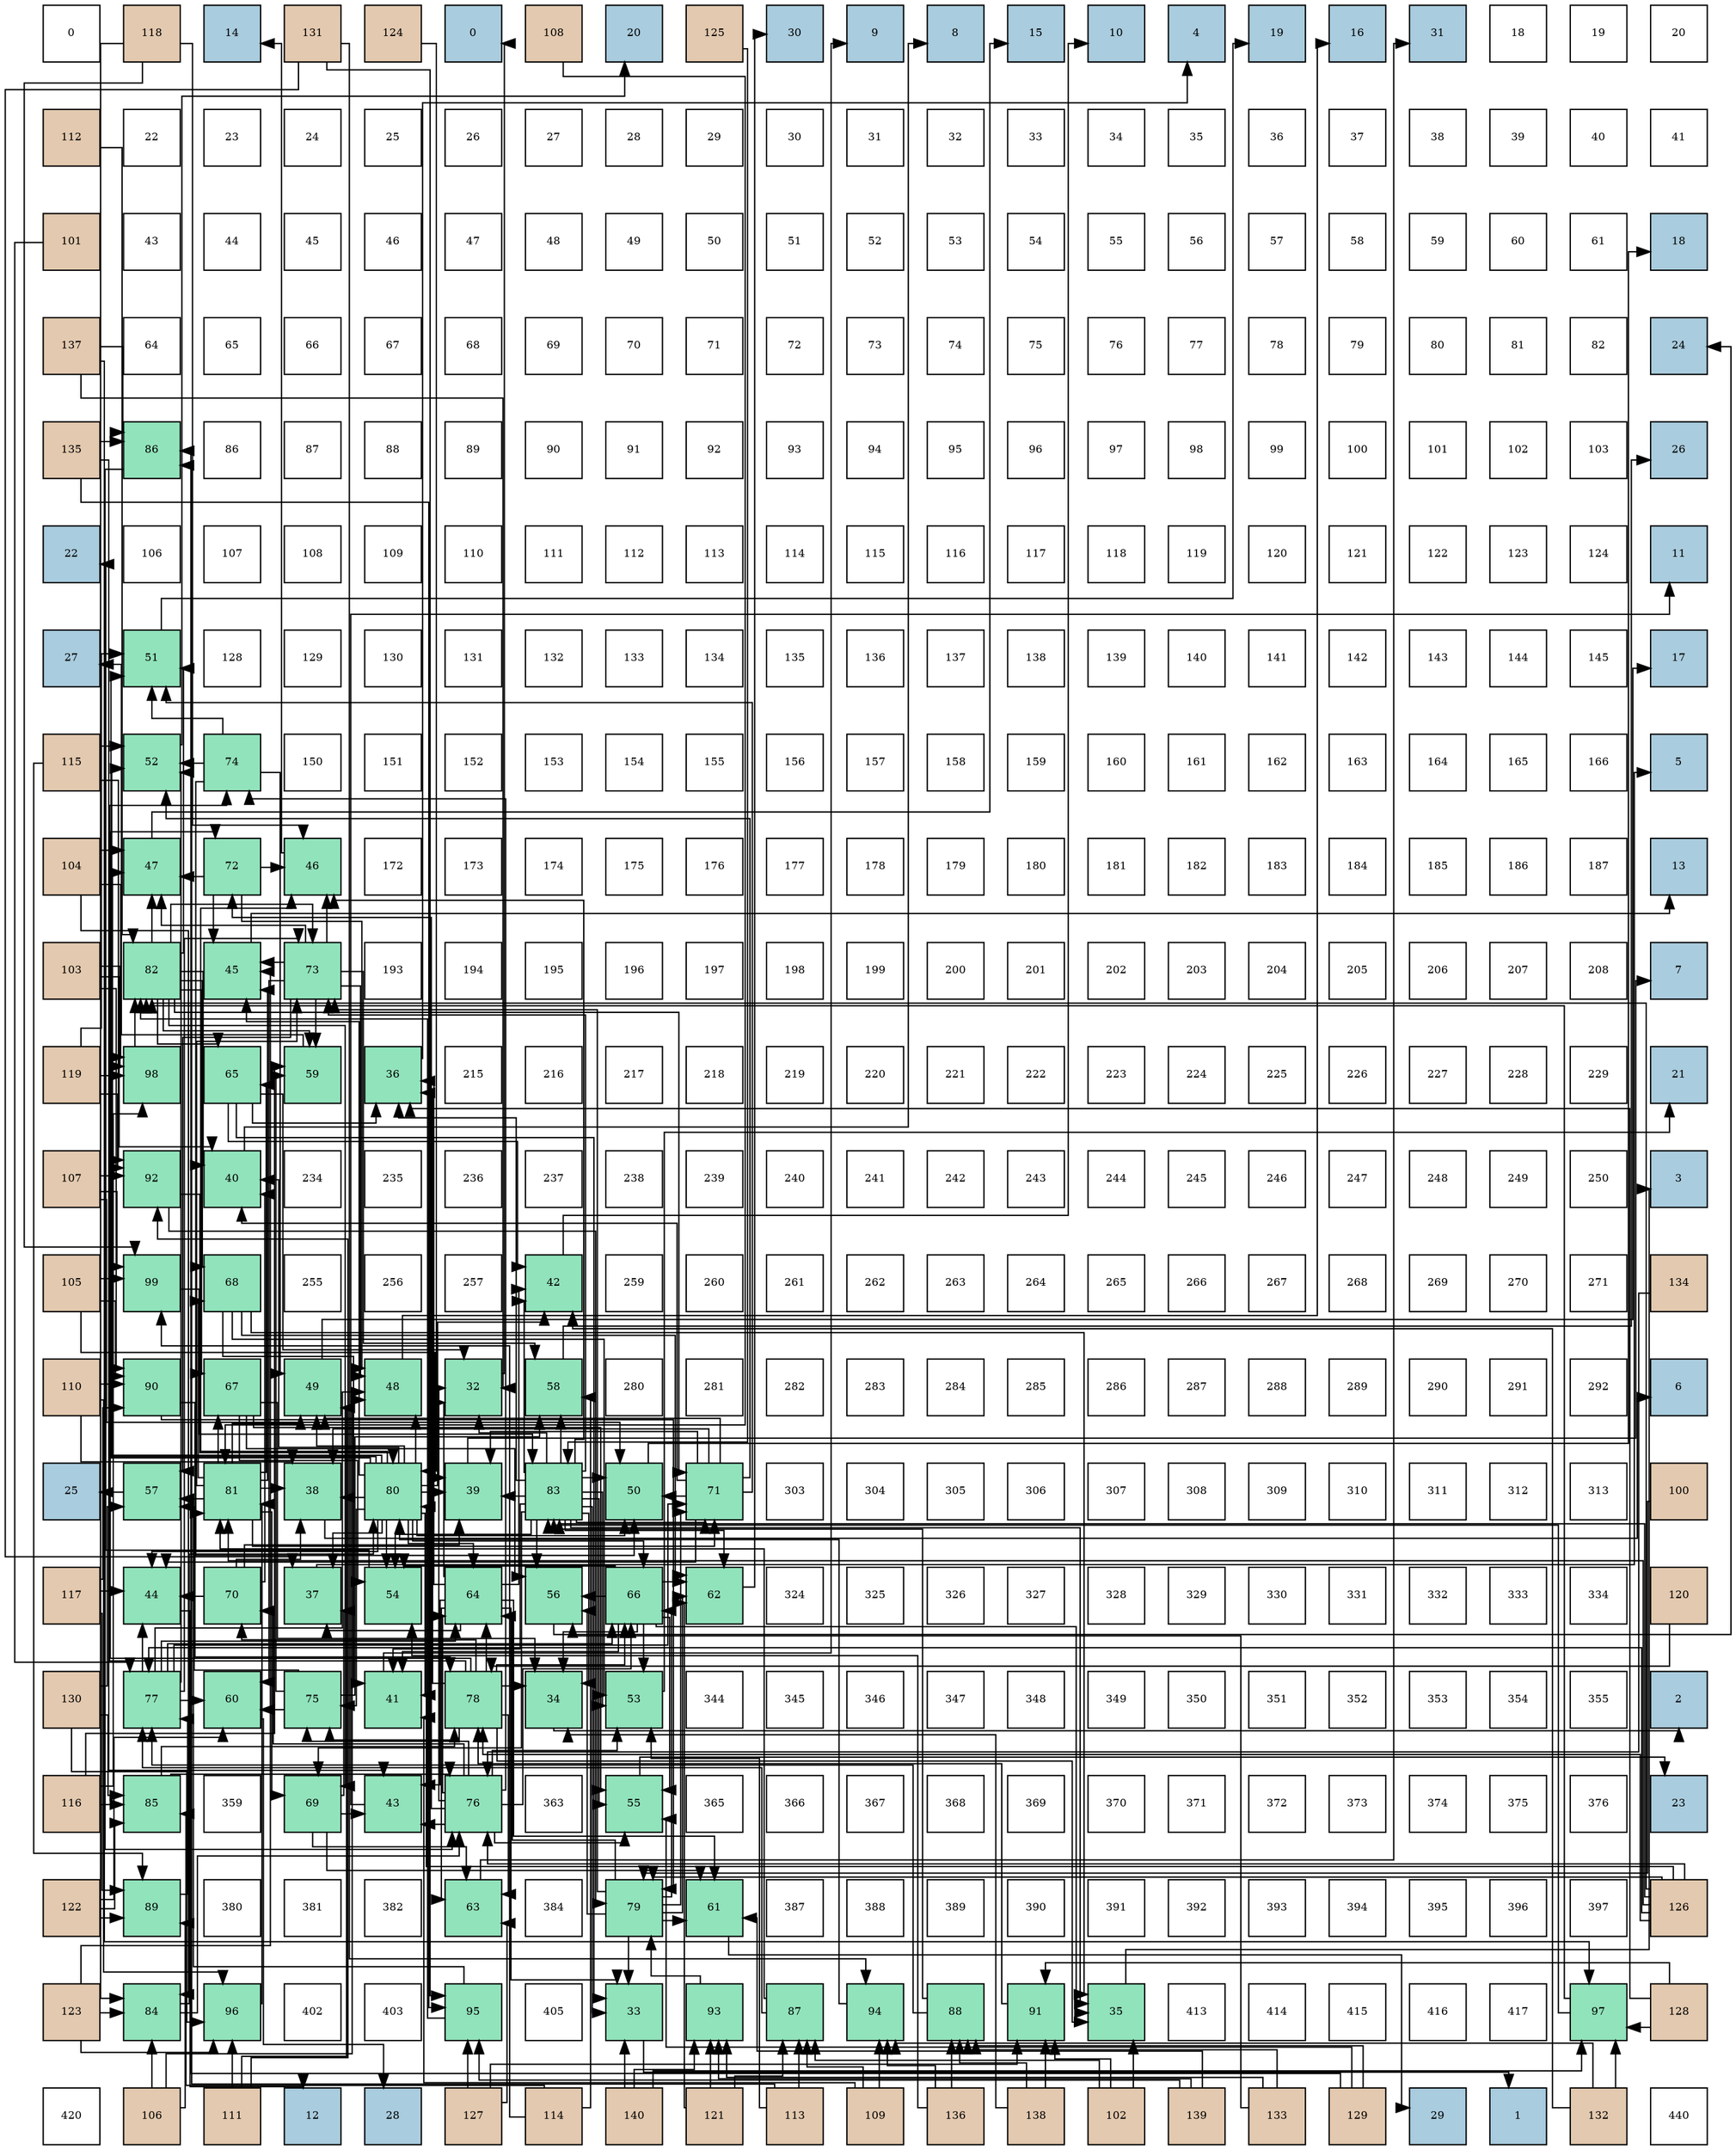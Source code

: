 digraph layout{
 rankdir=TB;
 splines=ortho;
 node [style=filled shape=square fixedsize=true width=0.6];
0[label="0", fontsize=8, fillcolor="#ffffff"];
1[label="118", fontsize=8, fillcolor="#e3c9af"];
2[label="14", fontsize=8, fillcolor="#a9ccde"];
3[label="131", fontsize=8, fillcolor="#e3c9af"];
4[label="124", fontsize=8, fillcolor="#e3c9af"];
5[label="0", fontsize=8, fillcolor="#a9ccde"];
6[label="108", fontsize=8, fillcolor="#e3c9af"];
7[label="20", fontsize=8, fillcolor="#a9ccde"];
8[label="125", fontsize=8, fillcolor="#e3c9af"];
9[label="30", fontsize=8, fillcolor="#a9ccde"];
10[label="9", fontsize=8, fillcolor="#a9ccde"];
11[label="8", fontsize=8, fillcolor="#a9ccde"];
12[label="15", fontsize=8, fillcolor="#a9ccde"];
13[label="10", fontsize=8, fillcolor="#a9ccde"];
14[label="4", fontsize=8, fillcolor="#a9ccde"];
15[label="19", fontsize=8, fillcolor="#a9ccde"];
16[label="16", fontsize=8, fillcolor="#a9ccde"];
17[label="31", fontsize=8, fillcolor="#a9ccde"];
18[label="18", fontsize=8, fillcolor="#ffffff"];
19[label="19", fontsize=8, fillcolor="#ffffff"];
20[label="20", fontsize=8, fillcolor="#ffffff"];
21[label="112", fontsize=8, fillcolor="#e3c9af"];
22[label="22", fontsize=8, fillcolor="#ffffff"];
23[label="23", fontsize=8, fillcolor="#ffffff"];
24[label="24", fontsize=8, fillcolor="#ffffff"];
25[label="25", fontsize=8, fillcolor="#ffffff"];
26[label="26", fontsize=8, fillcolor="#ffffff"];
27[label="27", fontsize=8, fillcolor="#ffffff"];
28[label="28", fontsize=8, fillcolor="#ffffff"];
29[label="29", fontsize=8, fillcolor="#ffffff"];
30[label="30", fontsize=8, fillcolor="#ffffff"];
31[label="31", fontsize=8, fillcolor="#ffffff"];
32[label="32", fontsize=8, fillcolor="#ffffff"];
33[label="33", fontsize=8, fillcolor="#ffffff"];
34[label="34", fontsize=8, fillcolor="#ffffff"];
35[label="35", fontsize=8, fillcolor="#ffffff"];
36[label="36", fontsize=8, fillcolor="#ffffff"];
37[label="37", fontsize=8, fillcolor="#ffffff"];
38[label="38", fontsize=8, fillcolor="#ffffff"];
39[label="39", fontsize=8, fillcolor="#ffffff"];
40[label="40", fontsize=8, fillcolor="#ffffff"];
41[label="41", fontsize=8, fillcolor="#ffffff"];
42[label="101", fontsize=8, fillcolor="#e3c9af"];
43[label="43", fontsize=8, fillcolor="#ffffff"];
44[label="44", fontsize=8, fillcolor="#ffffff"];
45[label="45", fontsize=8, fillcolor="#ffffff"];
46[label="46", fontsize=8, fillcolor="#ffffff"];
47[label="47", fontsize=8, fillcolor="#ffffff"];
48[label="48", fontsize=8, fillcolor="#ffffff"];
49[label="49", fontsize=8, fillcolor="#ffffff"];
50[label="50", fontsize=8, fillcolor="#ffffff"];
51[label="51", fontsize=8, fillcolor="#ffffff"];
52[label="52", fontsize=8, fillcolor="#ffffff"];
53[label="53", fontsize=8, fillcolor="#ffffff"];
54[label="54", fontsize=8, fillcolor="#ffffff"];
55[label="55", fontsize=8, fillcolor="#ffffff"];
56[label="56", fontsize=8, fillcolor="#ffffff"];
57[label="57", fontsize=8, fillcolor="#ffffff"];
58[label="58", fontsize=8, fillcolor="#ffffff"];
59[label="59", fontsize=8, fillcolor="#ffffff"];
60[label="60", fontsize=8, fillcolor="#ffffff"];
61[label="61", fontsize=8, fillcolor="#ffffff"];
62[label="18", fontsize=8, fillcolor="#a9ccde"];
63[label="137", fontsize=8, fillcolor="#e3c9af"];
64[label="64", fontsize=8, fillcolor="#ffffff"];
65[label="65", fontsize=8, fillcolor="#ffffff"];
66[label="66", fontsize=8, fillcolor="#ffffff"];
67[label="67", fontsize=8, fillcolor="#ffffff"];
68[label="68", fontsize=8, fillcolor="#ffffff"];
69[label="69", fontsize=8, fillcolor="#ffffff"];
70[label="70", fontsize=8, fillcolor="#ffffff"];
71[label="71", fontsize=8, fillcolor="#ffffff"];
72[label="72", fontsize=8, fillcolor="#ffffff"];
73[label="73", fontsize=8, fillcolor="#ffffff"];
74[label="74", fontsize=8, fillcolor="#ffffff"];
75[label="75", fontsize=8, fillcolor="#ffffff"];
76[label="76", fontsize=8, fillcolor="#ffffff"];
77[label="77", fontsize=8, fillcolor="#ffffff"];
78[label="78", fontsize=8, fillcolor="#ffffff"];
79[label="79", fontsize=8, fillcolor="#ffffff"];
80[label="80", fontsize=8, fillcolor="#ffffff"];
81[label="81", fontsize=8, fillcolor="#ffffff"];
82[label="82", fontsize=8, fillcolor="#ffffff"];
83[label="24", fontsize=8, fillcolor="#a9ccde"];
84[label="135", fontsize=8, fillcolor="#e3c9af"];
85[label="86", fontsize=8, fillcolor="#91e3bb"];
86[label="86", fontsize=8, fillcolor="#ffffff"];
87[label="87", fontsize=8, fillcolor="#ffffff"];
88[label="88", fontsize=8, fillcolor="#ffffff"];
89[label="89", fontsize=8, fillcolor="#ffffff"];
90[label="90", fontsize=8, fillcolor="#ffffff"];
91[label="91", fontsize=8, fillcolor="#ffffff"];
92[label="92", fontsize=8, fillcolor="#ffffff"];
93[label="93", fontsize=8, fillcolor="#ffffff"];
94[label="94", fontsize=8, fillcolor="#ffffff"];
95[label="95", fontsize=8, fillcolor="#ffffff"];
96[label="96", fontsize=8, fillcolor="#ffffff"];
97[label="97", fontsize=8, fillcolor="#ffffff"];
98[label="98", fontsize=8, fillcolor="#ffffff"];
99[label="99", fontsize=8, fillcolor="#ffffff"];
100[label="100", fontsize=8, fillcolor="#ffffff"];
101[label="101", fontsize=8, fillcolor="#ffffff"];
102[label="102", fontsize=8, fillcolor="#ffffff"];
103[label="103", fontsize=8, fillcolor="#ffffff"];
104[label="26", fontsize=8, fillcolor="#a9ccde"];
105[label="22", fontsize=8, fillcolor="#a9ccde"];
106[label="106", fontsize=8, fillcolor="#ffffff"];
107[label="107", fontsize=8, fillcolor="#ffffff"];
108[label="108", fontsize=8, fillcolor="#ffffff"];
109[label="109", fontsize=8, fillcolor="#ffffff"];
110[label="110", fontsize=8, fillcolor="#ffffff"];
111[label="111", fontsize=8, fillcolor="#ffffff"];
112[label="112", fontsize=8, fillcolor="#ffffff"];
113[label="113", fontsize=8, fillcolor="#ffffff"];
114[label="114", fontsize=8, fillcolor="#ffffff"];
115[label="115", fontsize=8, fillcolor="#ffffff"];
116[label="116", fontsize=8, fillcolor="#ffffff"];
117[label="117", fontsize=8, fillcolor="#ffffff"];
118[label="118", fontsize=8, fillcolor="#ffffff"];
119[label="119", fontsize=8, fillcolor="#ffffff"];
120[label="120", fontsize=8, fillcolor="#ffffff"];
121[label="121", fontsize=8, fillcolor="#ffffff"];
122[label="122", fontsize=8, fillcolor="#ffffff"];
123[label="123", fontsize=8, fillcolor="#ffffff"];
124[label="124", fontsize=8, fillcolor="#ffffff"];
125[label="11", fontsize=8, fillcolor="#a9ccde"];
126[label="27", fontsize=8, fillcolor="#a9ccde"];
127[label="51", fontsize=8, fillcolor="#91e3bb"];
128[label="128", fontsize=8, fillcolor="#ffffff"];
129[label="129", fontsize=8, fillcolor="#ffffff"];
130[label="130", fontsize=8, fillcolor="#ffffff"];
131[label="131", fontsize=8, fillcolor="#ffffff"];
132[label="132", fontsize=8, fillcolor="#ffffff"];
133[label="133", fontsize=8, fillcolor="#ffffff"];
134[label="134", fontsize=8, fillcolor="#ffffff"];
135[label="135", fontsize=8, fillcolor="#ffffff"];
136[label="136", fontsize=8, fillcolor="#ffffff"];
137[label="137", fontsize=8, fillcolor="#ffffff"];
138[label="138", fontsize=8, fillcolor="#ffffff"];
139[label="139", fontsize=8, fillcolor="#ffffff"];
140[label="140", fontsize=8, fillcolor="#ffffff"];
141[label="141", fontsize=8, fillcolor="#ffffff"];
142[label="142", fontsize=8, fillcolor="#ffffff"];
143[label="143", fontsize=8, fillcolor="#ffffff"];
144[label="144", fontsize=8, fillcolor="#ffffff"];
145[label="145", fontsize=8, fillcolor="#ffffff"];
146[label="17", fontsize=8, fillcolor="#a9ccde"];
147[label="115", fontsize=8, fillcolor="#e3c9af"];
148[label="52", fontsize=8, fillcolor="#91e3bb"];
149[label="74", fontsize=8, fillcolor="#91e3bb"];
150[label="150", fontsize=8, fillcolor="#ffffff"];
151[label="151", fontsize=8, fillcolor="#ffffff"];
152[label="152", fontsize=8, fillcolor="#ffffff"];
153[label="153", fontsize=8, fillcolor="#ffffff"];
154[label="154", fontsize=8, fillcolor="#ffffff"];
155[label="155", fontsize=8, fillcolor="#ffffff"];
156[label="156", fontsize=8, fillcolor="#ffffff"];
157[label="157", fontsize=8, fillcolor="#ffffff"];
158[label="158", fontsize=8, fillcolor="#ffffff"];
159[label="159", fontsize=8, fillcolor="#ffffff"];
160[label="160", fontsize=8, fillcolor="#ffffff"];
161[label="161", fontsize=8, fillcolor="#ffffff"];
162[label="162", fontsize=8, fillcolor="#ffffff"];
163[label="163", fontsize=8, fillcolor="#ffffff"];
164[label="164", fontsize=8, fillcolor="#ffffff"];
165[label="165", fontsize=8, fillcolor="#ffffff"];
166[label="166", fontsize=8, fillcolor="#ffffff"];
167[label="5", fontsize=8, fillcolor="#a9ccde"];
168[label="104", fontsize=8, fillcolor="#e3c9af"];
169[label="47", fontsize=8, fillcolor="#91e3bb"];
170[label="72", fontsize=8, fillcolor="#91e3bb"];
171[label="46", fontsize=8, fillcolor="#91e3bb"];
172[label="172", fontsize=8, fillcolor="#ffffff"];
173[label="173", fontsize=8, fillcolor="#ffffff"];
174[label="174", fontsize=8, fillcolor="#ffffff"];
175[label="175", fontsize=8, fillcolor="#ffffff"];
176[label="176", fontsize=8, fillcolor="#ffffff"];
177[label="177", fontsize=8, fillcolor="#ffffff"];
178[label="178", fontsize=8, fillcolor="#ffffff"];
179[label="179", fontsize=8, fillcolor="#ffffff"];
180[label="180", fontsize=8, fillcolor="#ffffff"];
181[label="181", fontsize=8, fillcolor="#ffffff"];
182[label="182", fontsize=8, fillcolor="#ffffff"];
183[label="183", fontsize=8, fillcolor="#ffffff"];
184[label="184", fontsize=8, fillcolor="#ffffff"];
185[label="185", fontsize=8, fillcolor="#ffffff"];
186[label="186", fontsize=8, fillcolor="#ffffff"];
187[label="187", fontsize=8, fillcolor="#ffffff"];
188[label="13", fontsize=8, fillcolor="#a9ccde"];
189[label="103", fontsize=8, fillcolor="#e3c9af"];
190[label="82", fontsize=8, fillcolor="#91e3bb"];
191[label="45", fontsize=8, fillcolor="#91e3bb"];
192[label="73", fontsize=8, fillcolor="#91e3bb"];
193[label="193", fontsize=8, fillcolor="#ffffff"];
194[label="194", fontsize=8, fillcolor="#ffffff"];
195[label="195", fontsize=8, fillcolor="#ffffff"];
196[label="196", fontsize=8, fillcolor="#ffffff"];
197[label="197", fontsize=8, fillcolor="#ffffff"];
198[label="198", fontsize=8, fillcolor="#ffffff"];
199[label="199", fontsize=8, fillcolor="#ffffff"];
200[label="200", fontsize=8, fillcolor="#ffffff"];
201[label="201", fontsize=8, fillcolor="#ffffff"];
202[label="202", fontsize=8, fillcolor="#ffffff"];
203[label="203", fontsize=8, fillcolor="#ffffff"];
204[label="204", fontsize=8, fillcolor="#ffffff"];
205[label="205", fontsize=8, fillcolor="#ffffff"];
206[label="206", fontsize=8, fillcolor="#ffffff"];
207[label="207", fontsize=8, fillcolor="#ffffff"];
208[label="208", fontsize=8, fillcolor="#ffffff"];
209[label="7", fontsize=8, fillcolor="#a9ccde"];
210[label="119", fontsize=8, fillcolor="#e3c9af"];
211[label="98", fontsize=8, fillcolor="#91e3bb"];
212[label="65", fontsize=8, fillcolor="#91e3bb"];
213[label="59", fontsize=8, fillcolor="#91e3bb"];
214[label="36", fontsize=8, fillcolor="#91e3bb"];
215[label="215", fontsize=8, fillcolor="#ffffff"];
216[label="216", fontsize=8, fillcolor="#ffffff"];
217[label="217", fontsize=8, fillcolor="#ffffff"];
218[label="218", fontsize=8, fillcolor="#ffffff"];
219[label="219", fontsize=8, fillcolor="#ffffff"];
220[label="220", fontsize=8, fillcolor="#ffffff"];
221[label="221", fontsize=8, fillcolor="#ffffff"];
222[label="222", fontsize=8, fillcolor="#ffffff"];
223[label="223", fontsize=8, fillcolor="#ffffff"];
224[label="224", fontsize=8, fillcolor="#ffffff"];
225[label="225", fontsize=8, fillcolor="#ffffff"];
226[label="226", fontsize=8, fillcolor="#ffffff"];
227[label="227", fontsize=8, fillcolor="#ffffff"];
228[label="228", fontsize=8, fillcolor="#ffffff"];
229[label="229", fontsize=8, fillcolor="#ffffff"];
230[label="21", fontsize=8, fillcolor="#a9ccde"];
231[label="107", fontsize=8, fillcolor="#e3c9af"];
232[label="92", fontsize=8, fillcolor="#91e3bb"];
233[label="40", fontsize=8, fillcolor="#91e3bb"];
234[label="234", fontsize=8, fillcolor="#ffffff"];
235[label="235", fontsize=8, fillcolor="#ffffff"];
236[label="236", fontsize=8, fillcolor="#ffffff"];
237[label="237", fontsize=8, fillcolor="#ffffff"];
238[label="238", fontsize=8, fillcolor="#ffffff"];
239[label="239", fontsize=8, fillcolor="#ffffff"];
240[label="240", fontsize=8, fillcolor="#ffffff"];
241[label="241", fontsize=8, fillcolor="#ffffff"];
242[label="242", fontsize=8, fillcolor="#ffffff"];
243[label="243", fontsize=8, fillcolor="#ffffff"];
244[label="244", fontsize=8, fillcolor="#ffffff"];
245[label="245", fontsize=8, fillcolor="#ffffff"];
246[label="246", fontsize=8, fillcolor="#ffffff"];
247[label="247", fontsize=8, fillcolor="#ffffff"];
248[label="248", fontsize=8, fillcolor="#ffffff"];
249[label="249", fontsize=8, fillcolor="#ffffff"];
250[label="250", fontsize=8, fillcolor="#ffffff"];
251[label="3", fontsize=8, fillcolor="#a9ccde"];
252[label="105", fontsize=8, fillcolor="#e3c9af"];
253[label="99", fontsize=8, fillcolor="#91e3bb"];
254[label="68", fontsize=8, fillcolor="#91e3bb"];
255[label="255", fontsize=8, fillcolor="#ffffff"];
256[label="256", fontsize=8, fillcolor="#ffffff"];
257[label="257", fontsize=8, fillcolor="#ffffff"];
258[label="42", fontsize=8, fillcolor="#91e3bb"];
259[label="259", fontsize=8, fillcolor="#ffffff"];
260[label="260", fontsize=8, fillcolor="#ffffff"];
261[label="261", fontsize=8, fillcolor="#ffffff"];
262[label="262", fontsize=8, fillcolor="#ffffff"];
263[label="263", fontsize=8, fillcolor="#ffffff"];
264[label="264", fontsize=8, fillcolor="#ffffff"];
265[label="265", fontsize=8, fillcolor="#ffffff"];
266[label="266", fontsize=8, fillcolor="#ffffff"];
267[label="267", fontsize=8, fillcolor="#ffffff"];
268[label="268", fontsize=8, fillcolor="#ffffff"];
269[label="269", fontsize=8, fillcolor="#ffffff"];
270[label="270", fontsize=8, fillcolor="#ffffff"];
271[label="271", fontsize=8, fillcolor="#ffffff"];
272[label="134", fontsize=8, fillcolor="#e3c9af"];
273[label="110", fontsize=8, fillcolor="#e3c9af"];
274[label="90", fontsize=8, fillcolor="#91e3bb"];
275[label="67", fontsize=8, fillcolor="#91e3bb"];
276[label="49", fontsize=8, fillcolor="#91e3bb"];
277[label="48", fontsize=8, fillcolor="#91e3bb"];
278[label="32", fontsize=8, fillcolor="#91e3bb"];
279[label="58", fontsize=8, fillcolor="#91e3bb"];
280[label="280", fontsize=8, fillcolor="#ffffff"];
281[label="281", fontsize=8, fillcolor="#ffffff"];
282[label="282", fontsize=8, fillcolor="#ffffff"];
283[label="283", fontsize=8, fillcolor="#ffffff"];
284[label="284", fontsize=8, fillcolor="#ffffff"];
285[label="285", fontsize=8, fillcolor="#ffffff"];
286[label="286", fontsize=8, fillcolor="#ffffff"];
287[label="287", fontsize=8, fillcolor="#ffffff"];
288[label="288", fontsize=8, fillcolor="#ffffff"];
289[label="289", fontsize=8, fillcolor="#ffffff"];
290[label="290", fontsize=8, fillcolor="#ffffff"];
291[label="291", fontsize=8, fillcolor="#ffffff"];
292[label="292", fontsize=8, fillcolor="#ffffff"];
293[label="6", fontsize=8, fillcolor="#a9ccde"];
294[label="25", fontsize=8, fillcolor="#a9ccde"];
295[label="57", fontsize=8, fillcolor="#91e3bb"];
296[label="81", fontsize=8, fillcolor="#91e3bb"];
297[label="38", fontsize=8, fillcolor="#91e3bb"];
298[label="80", fontsize=8, fillcolor="#91e3bb"];
299[label="39", fontsize=8, fillcolor="#91e3bb"];
300[label="83", fontsize=8, fillcolor="#91e3bb"];
301[label="50", fontsize=8, fillcolor="#91e3bb"];
302[label="71", fontsize=8, fillcolor="#91e3bb"];
303[label="303", fontsize=8, fillcolor="#ffffff"];
304[label="304", fontsize=8, fillcolor="#ffffff"];
305[label="305", fontsize=8, fillcolor="#ffffff"];
306[label="306", fontsize=8, fillcolor="#ffffff"];
307[label="307", fontsize=8, fillcolor="#ffffff"];
308[label="308", fontsize=8, fillcolor="#ffffff"];
309[label="309", fontsize=8, fillcolor="#ffffff"];
310[label="310", fontsize=8, fillcolor="#ffffff"];
311[label="311", fontsize=8, fillcolor="#ffffff"];
312[label="312", fontsize=8, fillcolor="#ffffff"];
313[label="313", fontsize=8, fillcolor="#ffffff"];
314[label="100", fontsize=8, fillcolor="#e3c9af"];
315[label="117", fontsize=8, fillcolor="#e3c9af"];
316[label="44", fontsize=8, fillcolor="#91e3bb"];
317[label="70", fontsize=8, fillcolor="#91e3bb"];
318[label="37", fontsize=8, fillcolor="#91e3bb"];
319[label="54", fontsize=8, fillcolor="#91e3bb"];
320[label="64", fontsize=8, fillcolor="#91e3bb"];
321[label="56", fontsize=8, fillcolor="#91e3bb"];
322[label="66", fontsize=8, fillcolor="#91e3bb"];
323[label="62", fontsize=8, fillcolor="#91e3bb"];
324[label="324", fontsize=8, fillcolor="#ffffff"];
325[label="325", fontsize=8, fillcolor="#ffffff"];
326[label="326", fontsize=8, fillcolor="#ffffff"];
327[label="327", fontsize=8, fillcolor="#ffffff"];
328[label="328", fontsize=8, fillcolor="#ffffff"];
329[label="329", fontsize=8, fillcolor="#ffffff"];
330[label="330", fontsize=8, fillcolor="#ffffff"];
331[label="331", fontsize=8, fillcolor="#ffffff"];
332[label="332", fontsize=8, fillcolor="#ffffff"];
333[label="333", fontsize=8, fillcolor="#ffffff"];
334[label="334", fontsize=8, fillcolor="#ffffff"];
335[label="120", fontsize=8, fillcolor="#e3c9af"];
336[label="130", fontsize=8, fillcolor="#e3c9af"];
337[label="77", fontsize=8, fillcolor="#91e3bb"];
338[label="60", fontsize=8, fillcolor="#91e3bb"];
339[label="75", fontsize=8, fillcolor="#91e3bb"];
340[label="41", fontsize=8, fillcolor="#91e3bb"];
341[label="78", fontsize=8, fillcolor="#91e3bb"];
342[label="34", fontsize=8, fillcolor="#91e3bb"];
343[label="53", fontsize=8, fillcolor="#91e3bb"];
344[label="344", fontsize=8, fillcolor="#ffffff"];
345[label="345", fontsize=8, fillcolor="#ffffff"];
346[label="346", fontsize=8, fillcolor="#ffffff"];
347[label="347", fontsize=8, fillcolor="#ffffff"];
348[label="348", fontsize=8, fillcolor="#ffffff"];
349[label="349", fontsize=8, fillcolor="#ffffff"];
350[label="350", fontsize=8, fillcolor="#ffffff"];
351[label="351", fontsize=8, fillcolor="#ffffff"];
352[label="352", fontsize=8, fillcolor="#ffffff"];
353[label="353", fontsize=8, fillcolor="#ffffff"];
354[label="354", fontsize=8, fillcolor="#ffffff"];
355[label="355", fontsize=8, fillcolor="#ffffff"];
356[label="2", fontsize=8, fillcolor="#a9ccde"];
357[label="116", fontsize=8, fillcolor="#e3c9af"];
358[label="85", fontsize=8, fillcolor="#91e3bb"];
359[label="359", fontsize=8, fillcolor="#ffffff"];
360[label="69", fontsize=8, fillcolor="#91e3bb"];
361[label="43", fontsize=8, fillcolor="#91e3bb"];
362[label="76", fontsize=8, fillcolor="#91e3bb"];
363[label="363", fontsize=8, fillcolor="#ffffff"];
364[label="55", fontsize=8, fillcolor="#91e3bb"];
365[label="365", fontsize=8, fillcolor="#ffffff"];
366[label="366", fontsize=8, fillcolor="#ffffff"];
367[label="367", fontsize=8, fillcolor="#ffffff"];
368[label="368", fontsize=8, fillcolor="#ffffff"];
369[label="369", fontsize=8, fillcolor="#ffffff"];
370[label="370", fontsize=8, fillcolor="#ffffff"];
371[label="371", fontsize=8, fillcolor="#ffffff"];
372[label="372", fontsize=8, fillcolor="#ffffff"];
373[label="373", fontsize=8, fillcolor="#ffffff"];
374[label="374", fontsize=8, fillcolor="#ffffff"];
375[label="375", fontsize=8, fillcolor="#ffffff"];
376[label="376", fontsize=8, fillcolor="#ffffff"];
377[label="23", fontsize=8, fillcolor="#a9ccde"];
378[label="122", fontsize=8, fillcolor="#e3c9af"];
379[label="89", fontsize=8, fillcolor="#91e3bb"];
380[label="380", fontsize=8, fillcolor="#ffffff"];
381[label="381", fontsize=8, fillcolor="#ffffff"];
382[label="382", fontsize=8, fillcolor="#ffffff"];
383[label="63", fontsize=8, fillcolor="#91e3bb"];
384[label="384", fontsize=8, fillcolor="#ffffff"];
385[label="79", fontsize=8, fillcolor="#91e3bb"];
386[label="61", fontsize=8, fillcolor="#91e3bb"];
387[label="387", fontsize=8, fillcolor="#ffffff"];
388[label="388", fontsize=8, fillcolor="#ffffff"];
389[label="389", fontsize=8, fillcolor="#ffffff"];
390[label="390", fontsize=8, fillcolor="#ffffff"];
391[label="391", fontsize=8, fillcolor="#ffffff"];
392[label="392", fontsize=8, fillcolor="#ffffff"];
393[label="393", fontsize=8, fillcolor="#ffffff"];
394[label="394", fontsize=8, fillcolor="#ffffff"];
395[label="395", fontsize=8, fillcolor="#ffffff"];
396[label="396", fontsize=8, fillcolor="#ffffff"];
397[label="397", fontsize=8, fillcolor="#ffffff"];
398[label="126", fontsize=8, fillcolor="#e3c9af"];
399[label="123", fontsize=8, fillcolor="#e3c9af"];
400[label="84", fontsize=8, fillcolor="#91e3bb"];
401[label="96", fontsize=8, fillcolor="#91e3bb"];
402[label="402", fontsize=8, fillcolor="#ffffff"];
403[label="403", fontsize=8, fillcolor="#ffffff"];
404[label="95", fontsize=8, fillcolor="#91e3bb"];
405[label="405", fontsize=8, fillcolor="#ffffff"];
406[label="33", fontsize=8, fillcolor="#91e3bb"];
407[label="93", fontsize=8, fillcolor="#91e3bb"];
408[label="87", fontsize=8, fillcolor="#91e3bb"];
409[label="94", fontsize=8, fillcolor="#91e3bb"];
410[label="88", fontsize=8, fillcolor="#91e3bb"];
411[label="91", fontsize=8, fillcolor="#91e3bb"];
412[label="35", fontsize=8, fillcolor="#91e3bb"];
413[label="413", fontsize=8, fillcolor="#ffffff"];
414[label="414", fontsize=8, fillcolor="#ffffff"];
415[label="415", fontsize=8, fillcolor="#ffffff"];
416[label="416", fontsize=8, fillcolor="#ffffff"];
417[label="417", fontsize=8, fillcolor="#ffffff"];
418[label="97", fontsize=8, fillcolor="#91e3bb"];
419[label="128", fontsize=8, fillcolor="#e3c9af"];
420[label="420", fontsize=8, fillcolor="#ffffff"];
421[label="106", fontsize=8, fillcolor="#e3c9af"];
422[label="111", fontsize=8, fillcolor="#e3c9af"];
423[label="12", fontsize=8, fillcolor="#a9ccde"];
424[label="28", fontsize=8, fillcolor="#a9ccde"];
425[label="127", fontsize=8, fillcolor="#e3c9af"];
426[label="114", fontsize=8, fillcolor="#e3c9af"];
427[label="140", fontsize=8, fillcolor="#e3c9af"];
428[label="121", fontsize=8, fillcolor="#e3c9af"];
429[label="113", fontsize=8, fillcolor="#e3c9af"];
430[label="109", fontsize=8, fillcolor="#e3c9af"];
431[label="136", fontsize=8, fillcolor="#e3c9af"];
432[label="138", fontsize=8, fillcolor="#e3c9af"];
433[label="102", fontsize=8, fillcolor="#e3c9af"];
434[label="139", fontsize=8, fillcolor="#e3c9af"];
435[label="133", fontsize=8, fillcolor="#e3c9af"];
436[label="129", fontsize=8, fillcolor="#e3c9af"];
437[label="29", fontsize=8, fillcolor="#a9ccde"];
438[label="1", fontsize=8, fillcolor="#a9ccde"];
439[label="132", fontsize=8, fillcolor="#e3c9af"];
440[label="440", fontsize=8, fillcolor="#ffffff"];
edge [constraint=false, style=vis];278 -> 5;
406 -> 438;
342 -> 356;
412 -> 251;
214 -> 14;
318 -> 167;
297 -> 293;
299 -> 209;
233 -> 11;
340 -> 10;
258 -> 13;
361 -> 125;
316 -> 423;
191 -> 188;
171 -> 2;
169 -> 12;
277 -> 16;
276 -> 146;
301 -> 62;
127 -> 15;
148 -> 7;
343 -> 230;
319 -> 105;
364 -> 377;
321 -> 83;
295 -> 294;
279 -> 104;
213 -> 126;
338 -> 424;
386 -> 437;
323 -> 9;
383 -> 17;
320 -> 278;
320 -> 406;
320 -> 214;
320 -> 318;
320 -> 258;
320 -> 361;
320 -> 386;
320 -> 383;
212 -> 278;
212 -> 406;
212 -> 214;
212 -> 258;
322 -> 342;
322 -> 412;
322 -> 340;
322 -> 343;
322 -> 319;
322 -> 364;
322 -> 321;
322 -> 323;
275 -> 342;
275 -> 319;
275 -> 364;
275 -> 321;
254 -> 412;
254 -> 340;
254 -> 343;
254 -> 323;
360 -> 318;
360 -> 361;
360 -> 386;
360 -> 383;
317 -> 297;
317 -> 299;
317 -> 233;
317 -> 316;
302 -> 297;
302 -> 299;
302 -> 233;
302 -> 316;
302 -> 276;
302 -> 301;
302 -> 127;
302 -> 148;
170 -> 191;
170 -> 171;
170 -> 169;
170 -> 277;
192 -> 191;
192 -> 171;
192 -> 169;
192 -> 277;
192 -> 295;
192 -> 279;
192 -> 213;
192 -> 338;
149 -> 276;
149 -> 301;
149 -> 127;
149 -> 148;
339 -> 295;
339 -> 279;
339 -> 213;
339 -> 338;
362 -> 278;
362 -> 361;
362 -> 343;
362 -> 364;
362 -> 320;
362 -> 322;
362 -> 317;
362 -> 170;
362 -> 149;
362 -> 339;
337 -> 316;
337 -> 277;
337 -> 148;
337 -> 338;
337 -> 320;
337 -> 322;
337 -> 302;
337 -> 192;
341 -> 342;
341 -> 412;
341 -> 214;
341 -> 383;
341 -> 320;
341 -> 322;
341 -> 317;
341 -> 170;
341 -> 149;
341 -> 339;
385 -> 406;
385 -> 321;
385 -> 386;
385 -> 323;
385 -> 320;
385 -> 322;
385 -> 302;
385 -> 192;
298 -> 318;
298 -> 297;
298 -> 299;
298 -> 233;
298 -> 340;
298 -> 258;
298 -> 316;
298 -> 191;
298 -> 171;
298 -> 169;
298 -> 277;
298 -> 276;
298 -> 301;
298 -> 127;
298 -> 148;
298 -> 319;
298 -> 320;
298 -> 322;
298 -> 339;
296 -> 297;
296 -> 191;
296 -> 276;
296 -> 295;
296 -> 212;
296 -> 275;
296 -> 254;
296 -> 360;
296 -> 302;
296 -> 192;
190 -> 233;
190 -> 169;
190 -> 127;
190 -> 213;
190 -> 212;
190 -> 275;
190 -> 254;
190 -> 360;
190 -> 302;
190 -> 192;
300 -> 278;
300 -> 406;
300 -> 342;
300 -> 412;
300 -> 214;
300 -> 299;
300 -> 340;
300 -> 258;
300 -> 171;
300 -> 301;
300 -> 343;
300 -> 319;
300 -> 364;
300 -> 321;
300 -> 279;
300 -> 323;
300 -> 360;
300 -> 302;
300 -> 192;
400 -> 362;
400 -> 298;
358 -> 362;
358 -> 341;
85 -> 362;
408 -> 337;
408 -> 296;
410 -> 337;
410 -> 300;
379 -> 337;
274 -> 341;
274 -> 385;
411 -> 341;
232 -> 385;
232 -> 298;
407 -> 385;
409 -> 298;
404 -> 296;
404 -> 190;
401 -> 296;
418 -> 190;
418 -> 300;
211 -> 190;
253 -> 300;
314 -> 385;
42 -> 337;
433 -> 412;
433 -> 408;
433 -> 411;
189 -> 233;
189 -> 274;
189 -> 211;
168 -> 169;
168 -> 400;
168 -> 211;
252 -> 299;
252 -> 274;
252 -> 253;
421 -> 277;
421 -> 400;
421 -> 379;
231 -> 301;
231 -> 232;
231 -> 253;
6 -> 296;
430 -> 340;
430 -> 408;
430 -> 409;
273 -> 297;
273 -> 274;
273 -> 401;
422 -> 276;
422 -> 232;
422 -> 401;
21 -> 190;
429 -> 343;
429 -> 85;
429 -> 408;
426 -> 279;
426 -> 358;
426 -> 253;
147 -> 148;
147 -> 379;
147 -> 232;
357 -> 213;
357 -> 358;
357 -> 211;
315 -> 316;
315 -> 379;
315 -> 274;
1 -> 171;
1 -> 400;
1 -> 253;
210 -> 127;
210 -> 232;
210 -> 211;
335 -> 341;
428 -> 323;
428 -> 408;
428 -> 407;
378 -> 338;
378 -> 358;
378 -> 379;
399 -> 191;
399 -> 400;
399 -> 401;
4 -> 298;
8 -> 300;
398 -> 362;
398 -> 337;
398 -> 341;
398 -> 385;
398 -> 298;
398 -> 296;
398 -> 190;
398 -> 300;
425 -> 383;
425 -> 411;
425 -> 404;
419 -> 214;
419 -> 411;
419 -> 418;
436 -> 364;
436 -> 85;
436 -> 410;
336 -> 295;
336 -> 358;
336 -> 401;
3 -> 318;
3 -> 409;
3 -> 404;
439 -> 258;
439 -> 409;
439 -> 418;
435 -> 321;
435 -> 410;
435 -> 407;
272 -> 362;
84 -> 361;
84 -> 85;
84 -> 404;
431 -> 319;
431 -> 410;
431 -> 409;
63 -> 278;
63 -> 85;
63 -> 418;
432 -> 342;
432 -> 410;
432 -> 411;
434 -> 386;
434 -> 407;
434 -> 404;
427 -> 406;
427 -> 407;
427 -> 418;
edge [constraint=true, style=invis];
0 -> 21 -> 42 -> 63 -> 84 -> 105 -> 126 -> 147 -> 168 -> 189 -> 210 -> 231 -> 252 -> 273 -> 294 -> 315 -> 336 -> 357 -> 378 -> 399 -> 420;
1 -> 22 -> 43 -> 64 -> 85 -> 106 -> 127 -> 148 -> 169 -> 190 -> 211 -> 232 -> 253 -> 274 -> 295 -> 316 -> 337 -> 358 -> 379 -> 400 -> 421;
2 -> 23 -> 44 -> 65 -> 86 -> 107 -> 128 -> 149 -> 170 -> 191 -> 212 -> 233 -> 254 -> 275 -> 296 -> 317 -> 338 -> 359 -> 380 -> 401 -> 422;
3 -> 24 -> 45 -> 66 -> 87 -> 108 -> 129 -> 150 -> 171 -> 192 -> 213 -> 234 -> 255 -> 276 -> 297 -> 318 -> 339 -> 360 -> 381 -> 402 -> 423;
4 -> 25 -> 46 -> 67 -> 88 -> 109 -> 130 -> 151 -> 172 -> 193 -> 214 -> 235 -> 256 -> 277 -> 298 -> 319 -> 340 -> 361 -> 382 -> 403 -> 424;
5 -> 26 -> 47 -> 68 -> 89 -> 110 -> 131 -> 152 -> 173 -> 194 -> 215 -> 236 -> 257 -> 278 -> 299 -> 320 -> 341 -> 362 -> 383 -> 404 -> 425;
6 -> 27 -> 48 -> 69 -> 90 -> 111 -> 132 -> 153 -> 174 -> 195 -> 216 -> 237 -> 258 -> 279 -> 300 -> 321 -> 342 -> 363 -> 384 -> 405 -> 426;
7 -> 28 -> 49 -> 70 -> 91 -> 112 -> 133 -> 154 -> 175 -> 196 -> 217 -> 238 -> 259 -> 280 -> 301 -> 322 -> 343 -> 364 -> 385 -> 406 -> 427;
8 -> 29 -> 50 -> 71 -> 92 -> 113 -> 134 -> 155 -> 176 -> 197 -> 218 -> 239 -> 260 -> 281 -> 302 -> 323 -> 344 -> 365 -> 386 -> 407 -> 428;
9 -> 30 -> 51 -> 72 -> 93 -> 114 -> 135 -> 156 -> 177 -> 198 -> 219 -> 240 -> 261 -> 282 -> 303 -> 324 -> 345 -> 366 -> 387 -> 408 -> 429;
10 -> 31 -> 52 -> 73 -> 94 -> 115 -> 136 -> 157 -> 178 -> 199 -> 220 -> 241 -> 262 -> 283 -> 304 -> 325 -> 346 -> 367 -> 388 -> 409 -> 430;
11 -> 32 -> 53 -> 74 -> 95 -> 116 -> 137 -> 158 -> 179 -> 200 -> 221 -> 242 -> 263 -> 284 -> 305 -> 326 -> 347 -> 368 -> 389 -> 410 -> 431;
12 -> 33 -> 54 -> 75 -> 96 -> 117 -> 138 -> 159 -> 180 -> 201 -> 222 -> 243 -> 264 -> 285 -> 306 -> 327 -> 348 -> 369 -> 390 -> 411 -> 432;
13 -> 34 -> 55 -> 76 -> 97 -> 118 -> 139 -> 160 -> 181 -> 202 -> 223 -> 244 -> 265 -> 286 -> 307 -> 328 -> 349 -> 370 -> 391 -> 412 -> 433;
14 -> 35 -> 56 -> 77 -> 98 -> 119 -> 140 -> 161 -> 182 -> 203 -> 224 -> 245 -> 266 -> 287 -> 308 -> 329 -> 350 -> 371 -> 392 -> 413 -> 434;
15 -> 36 -> 57 -> 78 -> 99 -> 120 -> 141 -> 162 -> 183 -> 204 -> 225 -> 246 -> 267 -> 288 -> 309 -> 330 -> 351 -> 372 -> 393 -> 414 -> 435;
16 -> 37 -> 58 -> 79 -> 100 -> 121 -> 142 -> 163 -> 184 -> 205 -> 226 -> 247 -> 268 -> 289 -> 310 -> 331 -> 352 -> 373 -> 394 -> 415 -> 436;
17 -> 38 -> 59 -> 80 -> 101 -> 122 -> 143 -> 164 -> 185 -> 206 -> 227 -> 248 -> 269 -> 290 -> 311 -> 332 -> 353 -> 374 -> 395 -> 416 -> 437;
18 -> 39 -> 60 -> 81 -> 102 -> 123 -> 144 -> 165 -> 186 -> 207 -> 228 -> 249 -> 270 -> 291 -> 312 -> 333 -> 354 -> 375 -> 396 -> 417 -> 438;
19 -> 40 -> 61 -> 82 -> 103 -> 124 -> 145 -> 166 -> 187 -> 208 -> 229 -> 250 -> 271 -> 292 -> 313 -> 334 -> 355 -> 376 -> 397 -> 418 -> 439;
20 -> 41 -> 62 -> 83 -> 104 -> 125 -> 146 -> 167 -> 188 -> 209 -> 230 -> 251 -> 272 -> 293 -> 314 -> 335 -> 356 -> 377 -> 398 -> 419 -> 440;
rank = same {0 -> 1 -> 2 -> 3 -> 4 -> 5 -> 6 -> 7 -> 8 -> 9 -> 10 -> 11 -> 12 -> 13 -> 14 -> 15 -> 16 -> 17 -> 18 -> 19 -> 20};
rank = same {21 -> 22 -> 23 -> 24 -> 25 -> 26 -> 27 -> 28 -> 29 -> 30 -> 31 -> 32 -> 33 -> 34 -> 35 -> 36 -> 37 -> 38 -> 39 -> 40 -> 41};
rank = same {42 -> 43 -> 44 -> 45 -> 46 -> 47 -> 48 -> 49 -> 50 -> 51 -> 52 -> 53 -> 54 -> 55 -> 56 -> 57 -> 58 -> 59 -> 60 -> 61 -> 62};
rank = same {63 -> 64 -> 65 -> 66 -> 67 -> 68 -> 69 -> 70 -> 71 -> 72 -> 73 -> 74 -> 75 -> 76 -> 77 -> 78 -> 79 -> 80 -> 81 -> 82 -> 83};
rank = same {84 -> 85 -> 86 -> 87 -> 88 -> 89 -> 90 -> 91 -> 92 -> 93 -> 94 -> 95 -> 96 -> 97 -> 98 -> 99 -> 100 -> 101 -> 102 -> 103 -> 104};
rank = same {105 -> 106 -> 107 -> 108 -> 109 -> 110 -> 111 -> 112 -> 113 -> 114 -> 115 -> 116 -> 117 -> 118 -> 119 -> 120 -> 121 -> 122 -> 123 -> 124 -> 125};
rank = same {126 -> 127 -> 128 -> 129 -> 130 -> 131 -> 132 -> 133 -> 134 -> 135 -> 136 -> 137 -> 138 -> 139 -> 140 -> 141 -> 142 -> 143 -> 144 -> 145 -> 146};
rank = same {147 -> 148 -> 149 -> 150 -> 151 -> 152 -> 153 -> 154 -> 155 -> 156 -> 157 -> 158 -> 159 -> 160 -> 161 -> 162 -> 163 -> 164 -> 165 -> 166 -> 167};
rank = same {168 -> 169 -> 170 -> 171 -> 172 -> 173 -> 174 -> 175 -> 176 -> 177 -> 178 -> 179 -> 180 -> 181 -> 182 -> 183 -> 184 -> 185 -> 186 -> 187 -> 188};
rank = same {189 -> 190 -> 191 -> 192 -> 193 -> 194 -> 195 -> 196 -> 197 -> 198 -> 199 -> 200 -> 201 -> 202 -> 203 -> 204 -> 205 -> 206 -> 207 -> 208 -> 209};
rank = same {210 -> 211 -> 212 -> 213 -> 214 -> 215 -> 216 -> 217 -> 218 -> 219 -> 220 -> 221 -> 222 -> 223 -> 224 -> 225 -> 226 -> 227 -> 228 -> 229 -> 230};
rank = same {231 -> 232 -> 233 -> 234 -> 235 -> 236 -> 237 -> 238 -> 239 -> 240 -> 241 -> 242 -> 243 -> 244 -> 245 -> 246 -> 247 -> 248 -> 249 -> 250 -> 251};
rank = same {252 -> 253 -> 254 -> 255 -> 256 -> 257 -> 258 -> 259 -> 260 -> 261 -> 262 -> 263 -> 264 -> 265 -> 266 -> 267 -> 268 -> 269 -> 270 -> 271 -> 272};
rank = same {273 -> 274 -> 275 -> 276 -> 277 -> 278 -> 279 -> 280 -> 281 -> 282 -> 283 -> 284 -> 285 -> 286 -> 287 -> 288 -> 289 -> 290 -> 291 -> 292 -> 293};
rank = same {294 -> 295 -> 296 -> 297 -> 298 -> 299 -> 300 -> 301 -> 302 -> 303 -> 304 -> 305 -> 306 -> 307 -> 308 -> 309 -> 310 -> 311 -> 312 -> 313 -> 314};
rank = same {315 -> 316 -> 317 -> 318 -> 319 -> 320 -> 321 -> 322 -> 323 -> 324 -> 325 -> 326 -> 327 -> 328 -> 329 -> 330 -> 331 -> 332 -> 333 -> 334 -> 335};
rank = same {336 -> 337 -> 338 -> 339 -> 340 -> 341 -> 342 -> 343 -> 344 -> 345 -> 346 -> 347 -> 348 -> 349 -> 350 -> 351 -> 352 -> 353 -> 354 -> 355 -> 356};
rank = same {357 -> 358 -> 359 -> 360 -> 361 -> 362 -> 363 -> 364 -> 365 -> 366 -> 367 -> 368 -> 369 -> 370 -> 371 -> 372 -> 373 -> 374 -> 375 -> 376 -> 377};
rank = same {378 -> 379 -> 380 -> 381 -> 382 -> 383 -> 384 -> 385 -> 386 -> 387 -> 388 -> 389 -> 390 -> 391 -> 392 -> 393 -> 394 -> 395 -> 396 -> 397 -> 398};
rank = same {399 -> 400 -> 401 -> 402 -> 403 -> 404 -> 405 -> 406 -> 407 -> 408 -> 409 -> 410 -> 411 -> 412 -> 413 -> 414 -> 415 -> 416 -> 417 -> 418 -> 419};
rank = same {420 -> 421 -> 422 -> 423 -> 424 -> 425 -> 426 -> 427 -> 428 -> 429 -> 430 -> 431 -> 432 -> 433 -> 434 -> 435 -> 436 -> 437 -> 438 -> 439 -> 440};
}